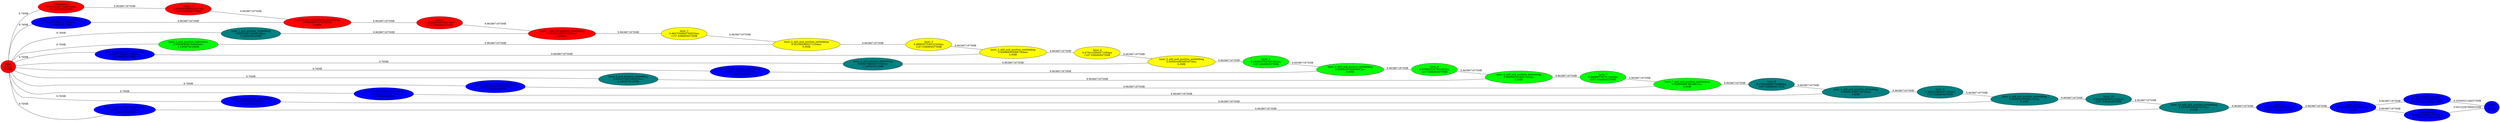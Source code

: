 graph {
rankdir=LR
input[label="input\n0.0ms\n0.0MB", style=filled, fillcolor="red"]
Embedding[label="Embedding\n0.0581138877868652ms\n63.2894140625MB", style=filled, fillcolor="red"]
layer_0[label="layer_0\n0.4791903686523437ms\n1809.0380859375MB", style=filled, fillcolor="red"]
layer_0_mid_position_embedding[label="layer_0_mid_position_embedding\n0.0292769603729248ms\n1.1455078125MB", style=filled, fillcolor="blue"]
layer_0_add_mid_position_embedding[label="layer_0_add_mid_position_embedding\n0.0009366719722747ms\n0.0MB", style=filled, fillcolor="red"]
layer_1[label="layer_1\n0.4826293029785156ms\n1147.0380859375MB", style=filled, fillcolor="red"]
layer_1_mid_position_embedding[label="layer_1_mid_position_embedding\n0.0293246726989746ms\n1.1455078125MB", style=filled, fillcolor="teal"]
layer_1_add_mid_position_embedding[label="layer_1_add_mid_position_embedding\n0.0010055999755859ms\n0.0MB", style=filled, fillcolor="red"]
layer_2[label="layer_2\n0.4847056884765625ms\n1157.0380859375MB", style=filled, fillcolor="yellow"]
layer_2_mid_position_embedding[label="layer_2_mid_position_embedding\n0.0293646087646484ms\n1.1455078125MB", style=filled, fillcolor="green"]
layer_2_add_mid_position_embedding[label="layer_2_add_mid_position_embedding\n0.0010945600271224ms\n0.0MB", style=filled, fillcolor="yellow"]
layer_3[label="layer_3\n0.4809307556152343ms\n1167.0380859375MB", style=filled, fillcolor="yellow"]
layer_3_mid_position_embedding[label="layer_3_mid_position_embedding\n0.0292730884552001ms\n1.1455078125MB", style=filled, fillcolor="blue"]
layer_3_add_mid_position_embedding[label="layer_3_add_mid_position_embedding\n0.0009695039987564ms\n0.0MB", style=filled, fillcolor="yellow"]
layer_4[label="layer_4\n0.4793143005371094ms\n1167.0380859375MB", style=filled, fillcolor="yellow"]
layer_4_mid_position_embedding[label="layer_4_mid_position_embedding\n0.0293768005371093ms\n1.1455078125MB", style=filled, fillcolor="teal"]
layer_4_add_mid_position_embedding[label="layer_4_add_mid_position_embedding\n0.0009344959855079ms\n0.0MB", style=filled, fillcolor="yellow"]
layer_5[label="layer_5\n0.4808457641601562ms\n1157.0380859375MB", style=filled, fillcolor="green"]
layer_5_mid_position_embedding[label="layer_5_mid_position_embedding\n0.0293147525787353ms\n1.1455078125MB", style=filled, fillcolor="blue"]
layer_5_add_mid_position_embedding[label="layer_5_add_mid_position_embedding\n0.0009628159999847ms\n0.0MB", style=filled, fillcolor="green"]
layer_6[label="layer_6\n0.4796055297851562ms\n1217.0380859375MB", style=filled, fillcolor="green"]
layer_6_mid_position_embedding[label="layer_6_mid_position_embedding\n0.0292374401092529ms\n1.1455078125MB", style=filled, fillcolor="teal"]
layer_6_add_mid_position_embedding[label="layer_6_add_mid_position_embedding\n0.0009035519957542ms\n0.0MB", style=filled, fillcolor="green"]
layer_7[label="layer_7\n0.4808807067871093ms\n1157.0380859375MB", style=filled, fillcolor="green"]
layer_7_mid_position_embedding[label="layer_7_mid_position_embedding\n0.0292382087707519ms\n1.1455078125MB", style=filled, fillcolor="blue"]
layer_7_add_mid_position_embedding[label="layer_7_add_mid_position_embedding\n0.0009598079919815ms\n0.0MB", style=filled, fillcolor="green"]
layer_8[label="layer_8\n0.4794049987792969ms\n1207.0380859375MB", style=filled, fillcolor="teal"]
layer_8_mid_position_embedding[label="layer_8_mid_position_embedding\n0.0292828159332275ms\n1.1455078125MB", style=filled, fillcolor="blue"]
layer_8_add_mid_position_embedding[label="layer_8_add_mid_position_embedding\n0.0009316480159759ms\n0.0MB", style=filled, fillcolor="teal"]
layer_9[label="layer_9\n0.4834158630371094ms\n1137.0380859375MB", style=filled, fillcolor="teal"]
layer_9_mid_position_embedding[label="layer_9_mid_position_embedding\n0.0297648639678955ms\n1.1455078125MB", style=filled, fillcolor="blue"]
layer_9_add_mid_position_embedding[label="layer_9_add_mid_position_embedding\n0.0009581440091133ms\n0.0MB", style=filled, fillcolor="teal"]
layer_10[label="layer_10\n0.4804454040527344ms\n1197.0380859375MB", style=filled, fillcolor="teal"]
layer_10_mid_position_embedding[label="layer_10_mid_position_embedding\n0.0292174396514892ms\n1.1455078125MB", style=filled, fillcolor="blue"]
layer_10_add_mid_position_embedding[label="layer_10_add_mid_position_embedding\n0.0009383040070533ms\n0.0MB", style=filled, fillcolor="teal"]
layer_11[label="layer_11\n0.4811474304199218ms\n1137.0380859375MB", style=filled, fillcolor="blue"]
Layer_Norm[label="Layer_Norm\n0.0013365759849548ms\n0.0MB", style=filled, fillcolor="blue"]
Class_Labels_Classifier[label="Class_Labels_Classifier\n0.0020567998886108ms\n4.7757415771484375MB", style=filled, fillcolor="blue"]
Box_Predictor[label="Box_Predictor\n0.0019375360012054ms\n4.517593383789063MB", style=filled, fillcolor="blue"]
output[label="output\n0.0ms\n0.0MB", style=filled, fillcolor="blue"]
input -- Embedding[label="9.76MB"];
input -- layer_0_mid_position_embedding[label="9.76MB"];
input -- layer_1_mid_position_embedding[label="9.76MB"];
input -- layer_2_mid_position_embedding[label="9.76MB"];
input -- layer_3_mid_position_embedding[label="9.76MB"];
input -- layer_4_mid_position_embedding[label="9.76MB"];
input -- layer_5_mid_position_embedding[label="9.76MB"];
input -- layer_6_mid_position_embedding[label="9.76MB"];
input -- layer_7_mid_position_embedding[label="9.76MB"];
input -- layer_8_mid_position_embedding[label="9.76MB"];
input -- layer_9_mid_position_embedding[label="9.76MB"];
input -- layer_10_mid_position_embedding[label="9.76MB"];
Embedding -- layer_0[label="9.9638671875MB"];
layer_0 -- layer_0_add_mid_position_embedding[label="9.9638671875MB"];
layer_0_mid_position_embedding -- layer_0_add_mid_position_embedding[label="9.9638671875MB"];
layer_0_add_mid_position_embedding -- layer_1[label="9.9638671875MB"];
layer_1 -- layer_1_add_mid_position_embedding[label="9.9638671875MB"];
layer_1_mid_position_embedding -- layer_1_add_mid_position_embedding[label="9.9638671875MB"];
layer_1_add_mid_position_embedding -- layer_2[label="9.9638671875MB"];
layer_2 -- layer_2_add_mid_position_embedding[label="9.9638671875MB"];
layer_2_mid_position_embedding -- layer_2_add_mid_position_embedding[label="9.9638671875MB"];
layer_2_add_mid_position_embedding -- layer_3[label="9.9638671875MB"];
layer_3 -- layer_3_add_mid_position_embedding[label="9.9638671875MB"];
layer_3_mid_position_embedding -- layer_3_add_mid_position_embedding[label="9.9638671875MB"];
layer_3_add_mid_position_embedding -- layer_4[label="9.9638671875MB"];
layer_4 -- layer_4_add_mid_position_embedding[label="9.9638671875MB"];
layer_4_mid_position_embedding -- layer_4_add_mid_position_embedding[label="9.9638671875MB"];
layer_4_add_mid_position_embedding -- layer_5[label="9.9638671875MB"];
layer_5 -- layer_5_add_mid_position_embedding[label="9.9638671875MB"];
layer_5_mid_position_embedding -- layer_5_add_mid_position_embedding[label="9.9638671875MB"];
layer_5_add_mid_position_embedding -- layer_6[label="9.9638671875MB"];
layer_6 -- layer_6_add_mid_position_embedding[label="9.9638671875MB"];
layer_6_mid_position_embedding -- layer_6_add_mid_position_embedding[label="9.9638671875MB"];
layer_6_add_mid_position_embedding -- layer_7[label="9.9638671875MB"];
layer_7 -- layer_7_add_mid_position_embedding[label="9.9638671875MB"];
layer_7_mid_position_embedding -- layer_7_add_mid_position_embedding[label="9.9638671875MB"];
layer_7_add_mid_position_embedding -- layer_8[label="9.9638671875MB"];
layer_8 -- layer_8_add_mid_position_embedding[label="9.9638671875MB"];
layer_8_mid_position_embedding -- layer_8_add_mid_position_embedding[label="9.9638671875MB"];
layer_8_add_mid_position_embedding -- layer_9[label="9.9638671875MB"];
layer_9 -- layer_9_add_mid_position_embedding[label="9.9638671875MB"];
layer_9_mid_position_embedding -- layer_9_add_mid_position_embedding[label="9.9638671875MB"];
layer_9_add_mid_position_embedding -- layer_10[label="9.9638671875MB"];
layer_10 -- layer_10_add_mid_position_embedding[label="9.9638671875MB"];
layer_10_mid_position_embedding -- layer_10_add_mid_position_embedding[label="9.9638671875MB"];
layer_10_add_mid_position_embedding -- layer_11[label="9.9638671875MB"];
layer_11 -- Layer_Norm[label="9.9638671875MB"];
Layer_Norm -- Class_Labels_Classifier[label="9.9638671875MB"];
Layer_Norm -- Box_Predictor[label="9.9638671875MB"];
Class_Labels_Classifier -- output[label="0.03509521484375MB"];
Box_Predictor -- output[label="0.00152587890625MB"];
}
